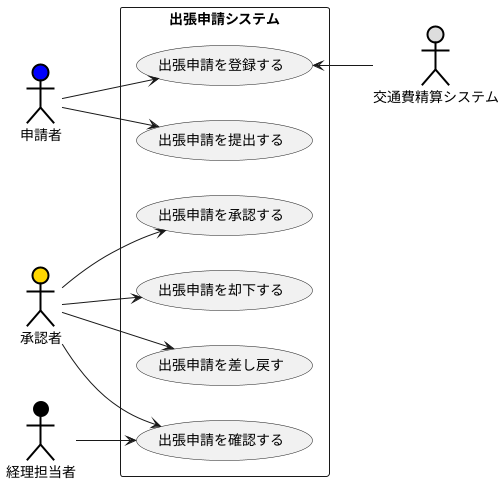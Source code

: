 @startuml 演習１
left to right direction
actor 申請者#Blue;line:black;line.bold;
actor 承認者#Gold;line:black;line.bold;
actor 経理担当者#black;line:black;line.bold;
actor 交通費精算システム#DDDDDD;line:black;line.bold;
rectangle 出張申請システム{
    usecase 出張申請を登録する
    usecase 出張申請を提出する
    usecase 出張申請を承認する
    usecase 出張申請を却下する
    usecase 出張申請を差し戻す
    usecase 出張申請を確認する
}
申請者 --> 出張申請を登録する
申請者 --> 出張申請を提出する
出張申請を登録する <-- 交通費精算システム
承認者 --> 出張申請を承認する
承認者 --> 出張申請を却下する
承認者 --> 出張申請を差し戻す
承認者 --> 出張申請を確認する
経理担当者 --> 出張申請を確認する